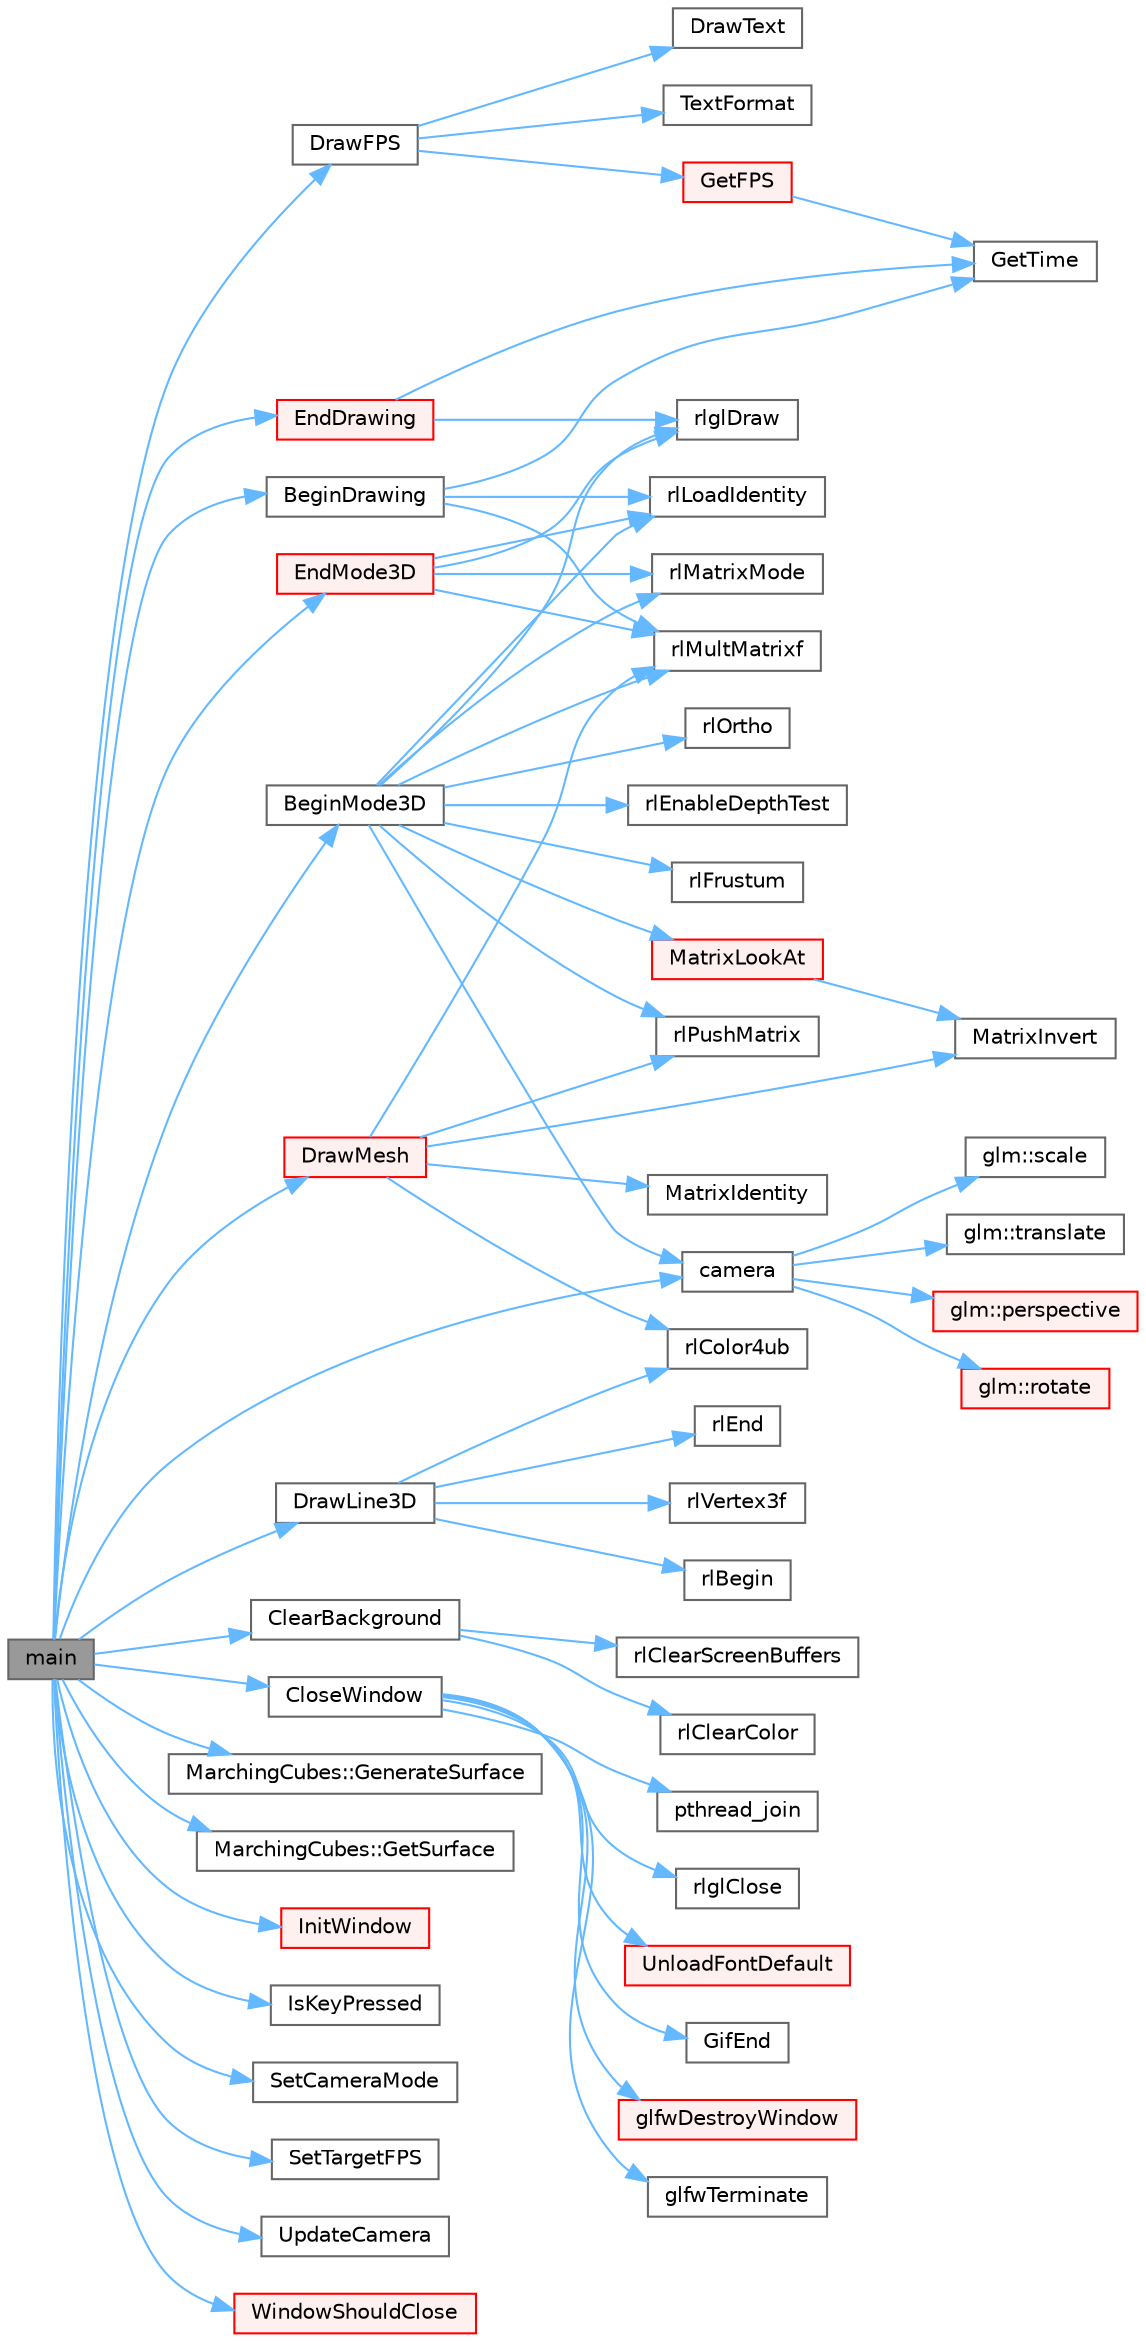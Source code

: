 digraph "main"
{
 // LATEX_PDF_SIZE
  bgcolor="transparent";
  edge [fontname=Helvetica,fontsize=10,labelfontname=Helvetica,labelfontsize=10];
  node [fontname=Helvetica,fontsize=10,shape=box,height=0.2,width=0.4];
  rankdir="LR";
  Node1 [id="Node000001",label="main",height=0.2,width=0.4,color="gray40", fillcolor="grey60", style="filled", fontcolor="black",tooltip=" "];
  Node1 -> Node2 [id="edge127_Node000001_Node000002",color="steelblue1",style="solid",tooltip=" "];
  Node2 [id="Node000002",label="BeginDrawing",height=0.2,width=0.4,color="grey40", fillcolor="white", style="filled",URL="$_old_2_classes_2lib_2rcore_8c.html#a3180527a8d5d4007d7825bcd3649f5e1",tooltip=" "];
  Node2 -> Node3 [id="edge128_Node000002_Node000003",color="steelblue1",style="solid",tooltip=" "];
  Node3 [id="Node000003",label="GetTime",height=0.2,width=0.4,color="grey40", fillcolor="white", style="filled",URL="$_classes_2lib_2raylib_2src_2core_8c.html#a8897d458855e87c5b948dc2cbc7eb5e3",tooltip=" "];
  Node2 -> Node4 [id="edge129_Node000002_Node000004",color="steelblue1",style="solid",tooltip=" "];
  Node4 [id="Node000004",label="rlLoadIdentity",height=0.2,width=0.4,color="grey40", fillcolor="white", style="filled",URL="$_classes_2lib_2raylib_2src_2rlgl_8h.html#a280a493bc43af375d22af8f127db3a7e",tooltip=" "];
  Node2 -> Node5 [id="edge130_Node000002_Node000005",color="steelblue1",style="solid",tooltip=" "];
  Node5 [id="Node000005",label="rlMultMatrixf",height=0.2,width=0.4,color="grey40", fillcolor="white", style="filled",URL="$_classes_2lib_2raylib_2src_2rlgl_8h.html#a9ad2eb8e6ae2c1f1eab5b11e1808df13",tooltip=" "];
  Node1 -> Node6 [id="edge131_Node000001_Node000006",color="steelblue1",style="solid",tooltip=" "];
  Node6 [id="Node000006",label="BeginMode3D",height=0.2,width=0.4,color="grey40", fillcolor="white", style="filled",URL="$_old_2_classes_2lib_2rcore_8c.html#ac0458f5823cbb3e253d012f4386df71e",tooltip=" "];
  Node6 -> Node7 [id="edge132_Node000006_Node000007",color="steelblue1",style="solid",tooltip=" "];
  Node7 [id="Node000007",label="camera",height=0.2,width=0.4,color="grey40", fillcolor="white", style="filled",URL="$_classes_2lib_2glm_2test_2cmake_2test__find__glm_8cpp.html#a8f389d10179adf56cc907127d615c000",tooltip=" "];
  Node7 -> Node8 [id="edge133_Node000007_Node000008",color="steelblue1",style="solid",tooltip=" "];
  Node8 [id="Node000008",label="glm::perspective",height=0.2,width=0.4,color="red", fillcolor="#FFF0F0", style="filled",URL="$group__ext__matrix__clip__space.html#ga9e13be491fd69a438c8fda440cf0156e",tooltip=" "];
  Node7 -> Node14 [id="edge134_Node000007_Node000014",color="steelblue1",style="solid",tooltip=" "];
  Node14 [id="Node000014",label="glm::rotate",height=0.2,width=0.4,color="red", fillcolor="#FFF0F0", style="filled",URL="$group__ext__matrix__transform.html#ga42613eb0c7deb5f5188fc159df6c8950",tooltip=" "];
  Node7 -> Node17 [id="edge135_Node000007_Node000017",color="steelblue1",style="solid",tooltip=" "];
  Node17 [id="Node000017",label="glm::scale",height=0.2,width=0.4,color="grey40", fillcolor="white", style="filled",URL="$group__ext__matrix__transform.html#gaae2f8b2080622b24b85e1096748599b6",tooltip=" "];
  Node7 -> Node18 [id="edge136_Node000007_Node000018",color="steelblue1",style="solid",tooltip=" "];
  Node18 [id="Node000018",label="glm::translate",height=0.2,width=0.4,color="grey40", fillcolor="white", style="filled",URL="$group__ext__matrix__transform.html#ga67d8473d6b293d1bb2b4eaf249795cab",tooltip=" "];
  Node6 -> Node19 [id="edge137_Node000006_Node000019",color="steelblue1",style="solid",tooltip=" "];
  Node19 [id="Node000019",label="MatrixLookAt",height=0.2,width=0.4,color="red", fillcolor="#FFF0F0", style="filled",URL="$_classes_2lib_2raylib_2src_2raymath_8h.html#aa5e02c87229c2497da3932b0e7340cd9",tooltip=" "];
  Node19 -> Node20 [id="edge138_Node000019_Node000020",color="steelblue1",style="solid",tooltip=" "];
  Node20 [id="Node000020",label="MatrixInvert",height=0.2,width=0.4,color="grey40", fillcolor="white", style="filled",URL="$_classes_2lib_2raylib_2src_2raymath_8h.html#a183096baaafa38f55e199d771aa30d25",tooltip=" "];
  Node6 -> Node25 [id="edge139_Node000006_Node000025",color="steelblue1",style="solid",tooltip=" "];
  Node25 [id="Node000025",label="rlEnableDepthTest",height=0.2,width=0.4,color="grey40", fillcolor="white", style="filled",URL="$_classes_2lib_2raylib_2src_2rlgl_8h.html#ab8e711b97ce45977fd165b863d3dd037",tooltip=" "];
  Node6 -> Node26 [id="edge140_Node000006_Node000026",color="steelblue1",style="solid",tooltip=" "];
  Node26 [id="Node000026",label="rlFrustum",height=0.2,width=0.4,color="grey40", fillcolor="white", style="filled",URL="$_classes_2lib_2raylib_2src_2rlgl_8h.html#aa36ba56898e4eb7d450f6ba661652600",tooltip=" "];
  Node6 -> Node27 [id="edge141_Node000006_Node000027",color="steelblue1",style="solid",tooltip=" "];
  Node27 [id="Node000027",label="rlglDraw",height=0.2,width=0.4,color="grey40", fillcolor="white", style="filled",URL="$_classes_2lib_2raylib_2src_2rlgl_8h.html#a09c1d3b2838d4bc10deeb406acdeb2fe",tooltip=" "];
  Node6 -> Node4 [id="edge142_Node000006_Node000004",color="steelblue1",style="solid",tooltip=" "];
  Node6 -> Node28 [id="edge143_Node000006_Node000028",color="steelblue1",style="solid",tooltip=" "];
  Node28 [id="Node000028",label="rlMatrixMode",height=0.2,width=0.4,color="grey40", fillcolor="white", style="filled",URL="$_classes_2lib_2raylib_2src_2rlgl_8h.html#af0b65875cce7839b869464b01af30ee5",tooltip=" "];
  Node6 -> Node5 [id="edge144_Node000006_Node000005",color="steelblue1",style="solid",tooltip=" "];
  Node6 -> Node29 [id="edge145_Node000006_Node000029",color="steelblue1",style="solid",tooltip=" "];
  Node29 [id="Node000029",label="rlOrtho",height=0.2,width=0.4,color="grey40", fillcolor="white", style="filled",URL="$_classes_2lib_2raylib_2src_2rlgl_8h.html#a511be6da60b5c021abab8c4ee162af2a",tooltip=" "];
  Node6 -> Node30 [id="edge146_Node000006_Node000030",color="steelblue1",style="solid",tooltip=" "];
  Node30 [id="Node000030",label="rlPushMatrix",height=0.2,width=0.4,color="grey40", fillcolor="white", style="filled",URL="$_classes_2lib_2raylib_2src_2rlgl_8h.html#a5f926caa45b57b3de67aa0afc2d2bb0e",tooltip=" "];
  Node1 -> Node7 [id="edge147_Node000001_Node000007",color="steelblue1",style="solid",tooltip=" "];
  Node1 -> Node31 [id="edge148_Node000001_Node000031",color="steelblue1",style="solid",tooltip=" "];
  Node31 [id="Node000031",label="ClearBackground",height=0.2,width=0.4,color="grey40", fillcolor="white", style="filled",URL="$_old_2_classes_2lib_2rcore_8c.html#aa387874e93a8677e850379e9895756c2",tooltip=" "];
  Node31 -> Node32 [id="edge149_Node000031_Node000032",color="steelblue1",style="solid",tooltip=" "];
  Node32 [id="Node000032",label="rlClearColor",height=0.2,width=0.4,color="grey40", fillcolor="white", style="filled",URL="$_classes_2lib_2raylib_2src_2rlgl_8h.html#a07dd4e9cffb926604f0af1034c5a6eea",tooltip=" "];
  Node31 -> Node33 [id="edge150_Node000031_Node000033",color="steelblue1",style="solid",tooltip=" "];
  Node33 [id="Node000033",label="rlClearScreenBuffers",height=0.2,width=0.4,color="grey40", fillcolor="white", style="filled",URL="$_classes_2lib_2raylib_2src_2rlgl_8h.html#a151b1e2f282f5f1411952e4b91d1a34e",tooltip=" "];
  Node1 -> Node34 [id="edge151_Node000001_Node000034",color="steelblue1",style="solid",tooltip=" "];
  Node34 [id="Node000034",label="CloseWindow",height=0.2,width=0.4,color="grey40", fillcolor="white", style="filled",URL="$_old_2_classes_2lib_2rcore_8c.html#a4b0047a8d82b3f053043ca3627d7c403",tooltip=" "];
  Node34 -> Node35 [id="edge152_Node000034_Node000035",color="steelblue1",style="solid",tooltip=" "];
  Node35 [id="Node000035",label="GifEnd",height=0.2,width=0.4,color="grey40", fillcolor="white", style="filled",URL="$_classes_2lib_2raylib_2src_2external_2rgif_8h.html#a507dc6e654a007379baea679b1ff64ec",tooltip=" "];
  Node34 -> Node36 [id="edge153_Node000034_Node000036",color="steelblue1",style="solid",tooltip=" "];
  Node36 [id="Node000036",label="glfwDestroyWindow",height=0.2,width=0.4,color="red", fillcolor="#FFF0F0", style="filled",URL="$group__window.html#ga806747476b7247d292be3711c323ea10",tooltip="Destroys the specified window and its context."];
  Node34 -> Node52 [id="edge154_Node000034_Node000052",color="steelblue1",style="solid",tooltip=" "];
  Node52 [id="Node000052",label="glfwTerminate",height=0.2,width=0.4,color="grey40", fillcolor="white", style="filled",URL="$group__init.html#gafd90e6fd4819ea9e22e5e739519a6504",tooltip="Terminates the GLFW library."];
  Node34 -> Node53 [id="edge155_Node000034_Node000053",color="steelblue1",style="solid",tooltip=" "];
  Node53 [id="Node000053",label="pthread_join",height=0.2,width=0.4,color="grey40", fillcolor="white", style="filled",URL="$_classes_2lib_2pthread_8h.html#a25b888453922185b872e6c87aee3e214",tooltip=" "];
  Node34 -> Node54 [id="edge156_Node000034_Node000054",color="steelblue1",style="solid",tooltip=" "];
  Node54 [id="Node000054",label="rlglClose",height=0.2,width=0.4,color="grey40", fillcolor="white", style="filled",URL="$_classes_2lib_2raylib_2src_2rlgl_8h.html#a396fee539aae95ba6a5bbf1fd3330182",tooltip=" "];
  Node34 -> Node55 [id="edge157_Node000034_Node000055",color="steelblue1",style="solid",tooltip=" "];
  Node55 [id="Node000055",label="UnloadFontDefault",height=0.2,width=0.4,color="red", fillcolor="#FFF0F0", style="filled",URL="$_old_2_classes_2lib_2rtext_8c.html#a24ffb11e46b52a9706555b02ccbc19da",tooltip=" "];
  Node1 -> Node59 [id="edge158_Node000001_Node000059",color="steelblue1",style="solid",tooltip=" "];
  Node59 [id="Node000059",label="DrawFPS",height=0.2,width=0.4,color="grey40", fillcolor="white", style="filled",URL="$_old_2_classes_2lib_2rtext_8c.html#a7ced13adb512f945c159aa3a7aa6175e",tooltip=" "];
  Node59 -> Node60 [id="edge159_Node000059_Node000060",color="steelblue1",style="solid",tooltip=" "];
  Node60 [id="Node000060",label="DrawText",height=0.2,width=0.4,color="grey40", fillcolor="white", style="filled",URL="$_classes_2lib_2raylib_2src_2text_8c.html#ab75e0f9fe436edf4a3aa5abed4df28ca",tooltip=" "];
  Node59 -> Node61 [id="edge160_Node000059_Node000061",color="steelblue1",style="solid",tooltip=" "];
  Node61 [id="Node000061",label="GetFPS",height=0.2,width=0.4,color="red", fillcolor="#FFF0F0", style="filled",URL="$_old_2_classes_2lib_2rcore_8c.html#a05b4d4b035c07ff5b55eff992552ff6b",tooltip=" "];
  Node61 -> Node3 [id="edge161_Node000061_Node000003",color="steelblue1",style="solid",tooltip=" "];
  Node59 -> Node63 [id="edge162_Node000059_Node000063",color="steelblue1",style="solid",tooltip=" "];
  Node63 [id="Node000063",label="TextFormat",height=0.2,width=0.4,color="grey40", fillcolor="white", style="filled",URL="$_classes_2lib_2raylib_2src_2text_8c.html#ac3c593fd4b408dcf52d20d693e8976fc",tooltip=" "];
  Node1 -> Node64 [id="edge163_Node000001_Node000064",color="steelblue1",style="solid",tooltip=" "];
  Node64 [id="Node000064",label="DrawLine3D",height=0.2,width=0.4,color="grey40", fillcolor="white", style="filled",URL="$_old_2_classes_2lib_2rmodels_8c.html#a861da2c1889967010f788d7b97a680ce",tooltip=" "];
  Node64 -> Node65 [id="edge164_Node000064_Node000065",color="steelblue1",style="solid",tooltip=" "];
  Node65 [id="Node000065",label="rlBegin",height=0.2,width=0.4,color="grey40", fillcolor="white", style="filled",URL="$_classes_2lib_2raylib_2src_2rlgl_8h.html#a9b5d5ccff4766025b1c4503f9abb958c",tooltip=" "];
  Node64 -> Node66 [id="edge165_Node000064_Node000066",color="steelblue1",style="solid",tooltip=" "];
  Node66 [id="Node000066",label="rlColor4ub",height=0.2,width=0.4,color="grey40", fillcolor="white", style="filled",URL="$_classes_2lib_2raylib_2src_2rlgl_8h.html#acde23fe95db450a4e52a1032ce800a39",tooltip=" "];
  Node64 -> Node67 [id="edge166_Node000064_Node000067",color="steelblue1",style="solid",tooltip=" "];
  Node67 [id="Node000067",label="rlEnd",height=0.2,width=0.4,color="grey40", fillcolor="white", style="filled",URL="$_classes_2lib_2raylib_2src_2rlgl_8h.html#a19048aba72ae93e44ba38ad39cbeea3c",tooltip=" "];
  Node64 -> Node68 [id="edge167_Node000064_Node000068",color="steelblue1",style="solid",tooltip=" "];
  Node68 [id="Node000068",label="rlVertex3f",height=0.2,width=0.4,color="grey40", fillcolor="white", style="filled",URL="$_classes_2lib_2raylib_2src_2rlgl_8h.html#a5912b8882c7a10ad020ecfbcc8850877",tooltip=" "];
  Node1 -> Node69 [id="edge168_Node000001_Node000069",color="steelblue1",style="solid",tooltip=" "];
  Node69 [id="Node000069",label="DrawMesh",height=0.2,width=0.4,color="red", fillcolor="#FFF0F0", style="filled",URL="$_old_2_classes_2lib_2rmodels_8c.html#a38f49946d0f9d8b60cd515bcc4045e0c",tooltip=" "];
  Node69 -> Node70 [id="edge169_Node000069_Node000070",color="steelblue1",style="solid",tooltip=" "];
  Node70 [id="Node000070",label="MatrixIdentity",height=0.2,width=0.4,color="grey40", fillcolor="white", style="filled",URL="$_classes_2lib_2raylib_2src_2raymath_8h.html#a6b00858883c5c765bc1380850df30537",tooltip=" "];
  Node69 -> Node20 [id="edge170_Node000069_Node000020",color="steelblue1",style="solid",tooltip=" "];
  Node69 -> Node66 [id="edge171_Node000069_Node000066",color="steelblue1",style="solid",tooltip=" "];
  Node69 -> Node5 [id="edge172_Node000069_Node000005",color="steelblue1",style="solid",tooltip=" "];
  Node69 -> Node30 [id="edge173_Node000069_Node000030",color="steelblue1",style="solid",tooltip=" "];
  Node1 -> Node106 [id="edge174_Node000001_Node000106",color="steelblue1",style="solid",tooltip=" "];
  Node106 [id="Node000106",label="EndDrawing",height=0.2,width=0.4,color="red", fillcolor="#FFF0F0", style="filled",URL="$_old_2_classes_2lib_2rcore_8c.html#a40e32d82cfb49ed563c0a93285537b58",tooltip=" "];
  Node106 -> Node3 [id="edge175_Node000106_Node000003",color="steelblue1",style="solid",tooltip=" "];
  Node106 -> Node27 [id="edge176_Node000106_Node000027",color="steelblue1",style="solid",tooltip=" "];
  Node1 -> Node130 [id="edge177_Node000001_Node000130",color="steelblue1",style="solid",tooltip=" "];
  Node130 [id="Node000130",label="EndMode3D",height=0.2,width=0.4,color="red", fillcolor="#FFF0F0", style="filled",URL="$_old_2_classes_2lib_2rcore_8c.html#abe148e06aaf22817ddc6d7525718a582",tooltip=" "];
  Node130 -> Node27 [id="edge178_Node000130_Node000027",color="steelblue1",style="solid",tooltip=" "];
  Node130 -> Node4 [id="edge179_Node000130_Node000004",color="steelblue1",style="solid",tooltip=" "];
  Node130 -> Node28 [id="edge180_Node000130_Node000028",color="steelblue1",style="solid",tooltip=" "];
  Node130 -> Node5 [id="edge181_Node000130_Node000005",color="steelblue1",style="solid",tooltip=" "];
  Node1 -> Node132 [id="edge182_Node000001_Node000132",color="steelblue1",style="solid",tooltip=" "];
  Node132 [id="Node000132",label="MarchingCubes::GenerateSurface",height=0.2,width=0.4,color="grey40", fillcolor="white", style="filled",URL="$class_marching_cubes.html#a44a8d04d2c6f03af0ff76e8dcc52332e",tooltip=" "];
  Node1 -> Node133 [id="edge183_Node000001_Node000133",color="steelblue1",style="solid",tooltip=" "];
  Node133 [id="Node000133",label="MarchingCubes::GetSurface",height=0.2,width=0.4,color="grey40", fillcolor="white", style="filled",URL="$class_marching_cubes.html#a6dd67399d01fb55df8d9f7f107ba4425",tooltip=" "];
  Node1 -> Node134 [id="edge184_Node000001_Node000134",color="steelblue1",style="solid",tooltip=" "];
  Node134 [id="Node000134",label="InitWindow",height=0.2,width=0.4,color="red", fillcolor="#FFF0F0", style="filled",URL="$_old_2_classes_2lib_2rcore_8c.html#a2af6e709619725fafcbc380a4924523e",tooltip=" "];
  Node1 -> Node149 [id="edge185_Node000001_Node000149",color="steelblue1",style="solid",tooltip=" "];
  Node149 [id="Node000149",label="IsKeyPressed",height=0.2,width=0.4,color="grey40", fillcolor="white", style="filled",URL="$_old_2_classes_2lib_2rcore_8c.html#a435a5be364cf08f8e0d923337f8ab6da",tooltip=" "];
  Node1 -> Node150 [id="edge186_Node000001_Node000150",color="steelblue1",style="solid",tooltip=" "];
  Node150 [id="Node000150",label="SetCameraMode",height=0.2,width=0.4,color="grey40", fillcolor="white", style="filled",URL="$_classes_2lib_2raylib_2src_2raylib_8h.html#afab7375cadbc089f77ad6fdb9065e8e3",tooltip=" "];
  Node1 -> Node151 [id="edge187_Node000001_Node000151",color="steelblue1",style="solid",tooltip=" "];
  Node151 [id="Node000151",label="SetTargetFPS",height=0.2,width=0.4,color="grey40", fillcolor="white", style="filled",URL="$_old_2_classes_2lib_2rcore_8c.html#a7b08b7b6c0446c86872381feb6a68015",tooltip=" "];
  Node1 -> Node152 [id="edge188_Node000001_Node000152",color="steelblue1",style="solid",tooltip=" "];
  Node152 [id="Node000152",label="UpdateCamera",height=0.2,width=0.4,color="grey40", fillcolor="white", style="filled",URL="$_classes_2lib_2raylib_8h.html#adc7bb09d8b200ff74240ee1375552020",tooltip=" "];
  Node1 -> Node153 [id="edge189_Node000001_Node000153",color="steelblue1",style="solid",tooltip=" "];
  Node153 [id="Node000153",label="WindowShouldClose",height=0.2,width=0.4,color="red", fillcolor="#FFF0F0", style="filled",URL="$_old_2_classes_2lib_2rcore_8c.html#a40ccb85fa8cf3f88edf924e80805d2be",tooltip=" "];
}
